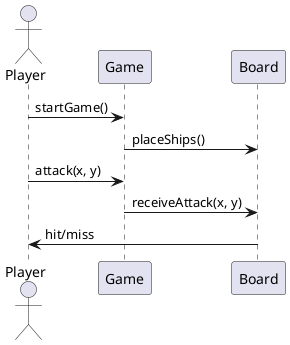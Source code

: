 @startuml Process_View
actor Player
participant Game
participant Board

Player -> Game: startGame()
Game -> Board: placeShips()
Player -> Game: attack(x, y)
Game -> Board: receiveAttack(x, y)
Board -> Player: hit/miss
@enduml